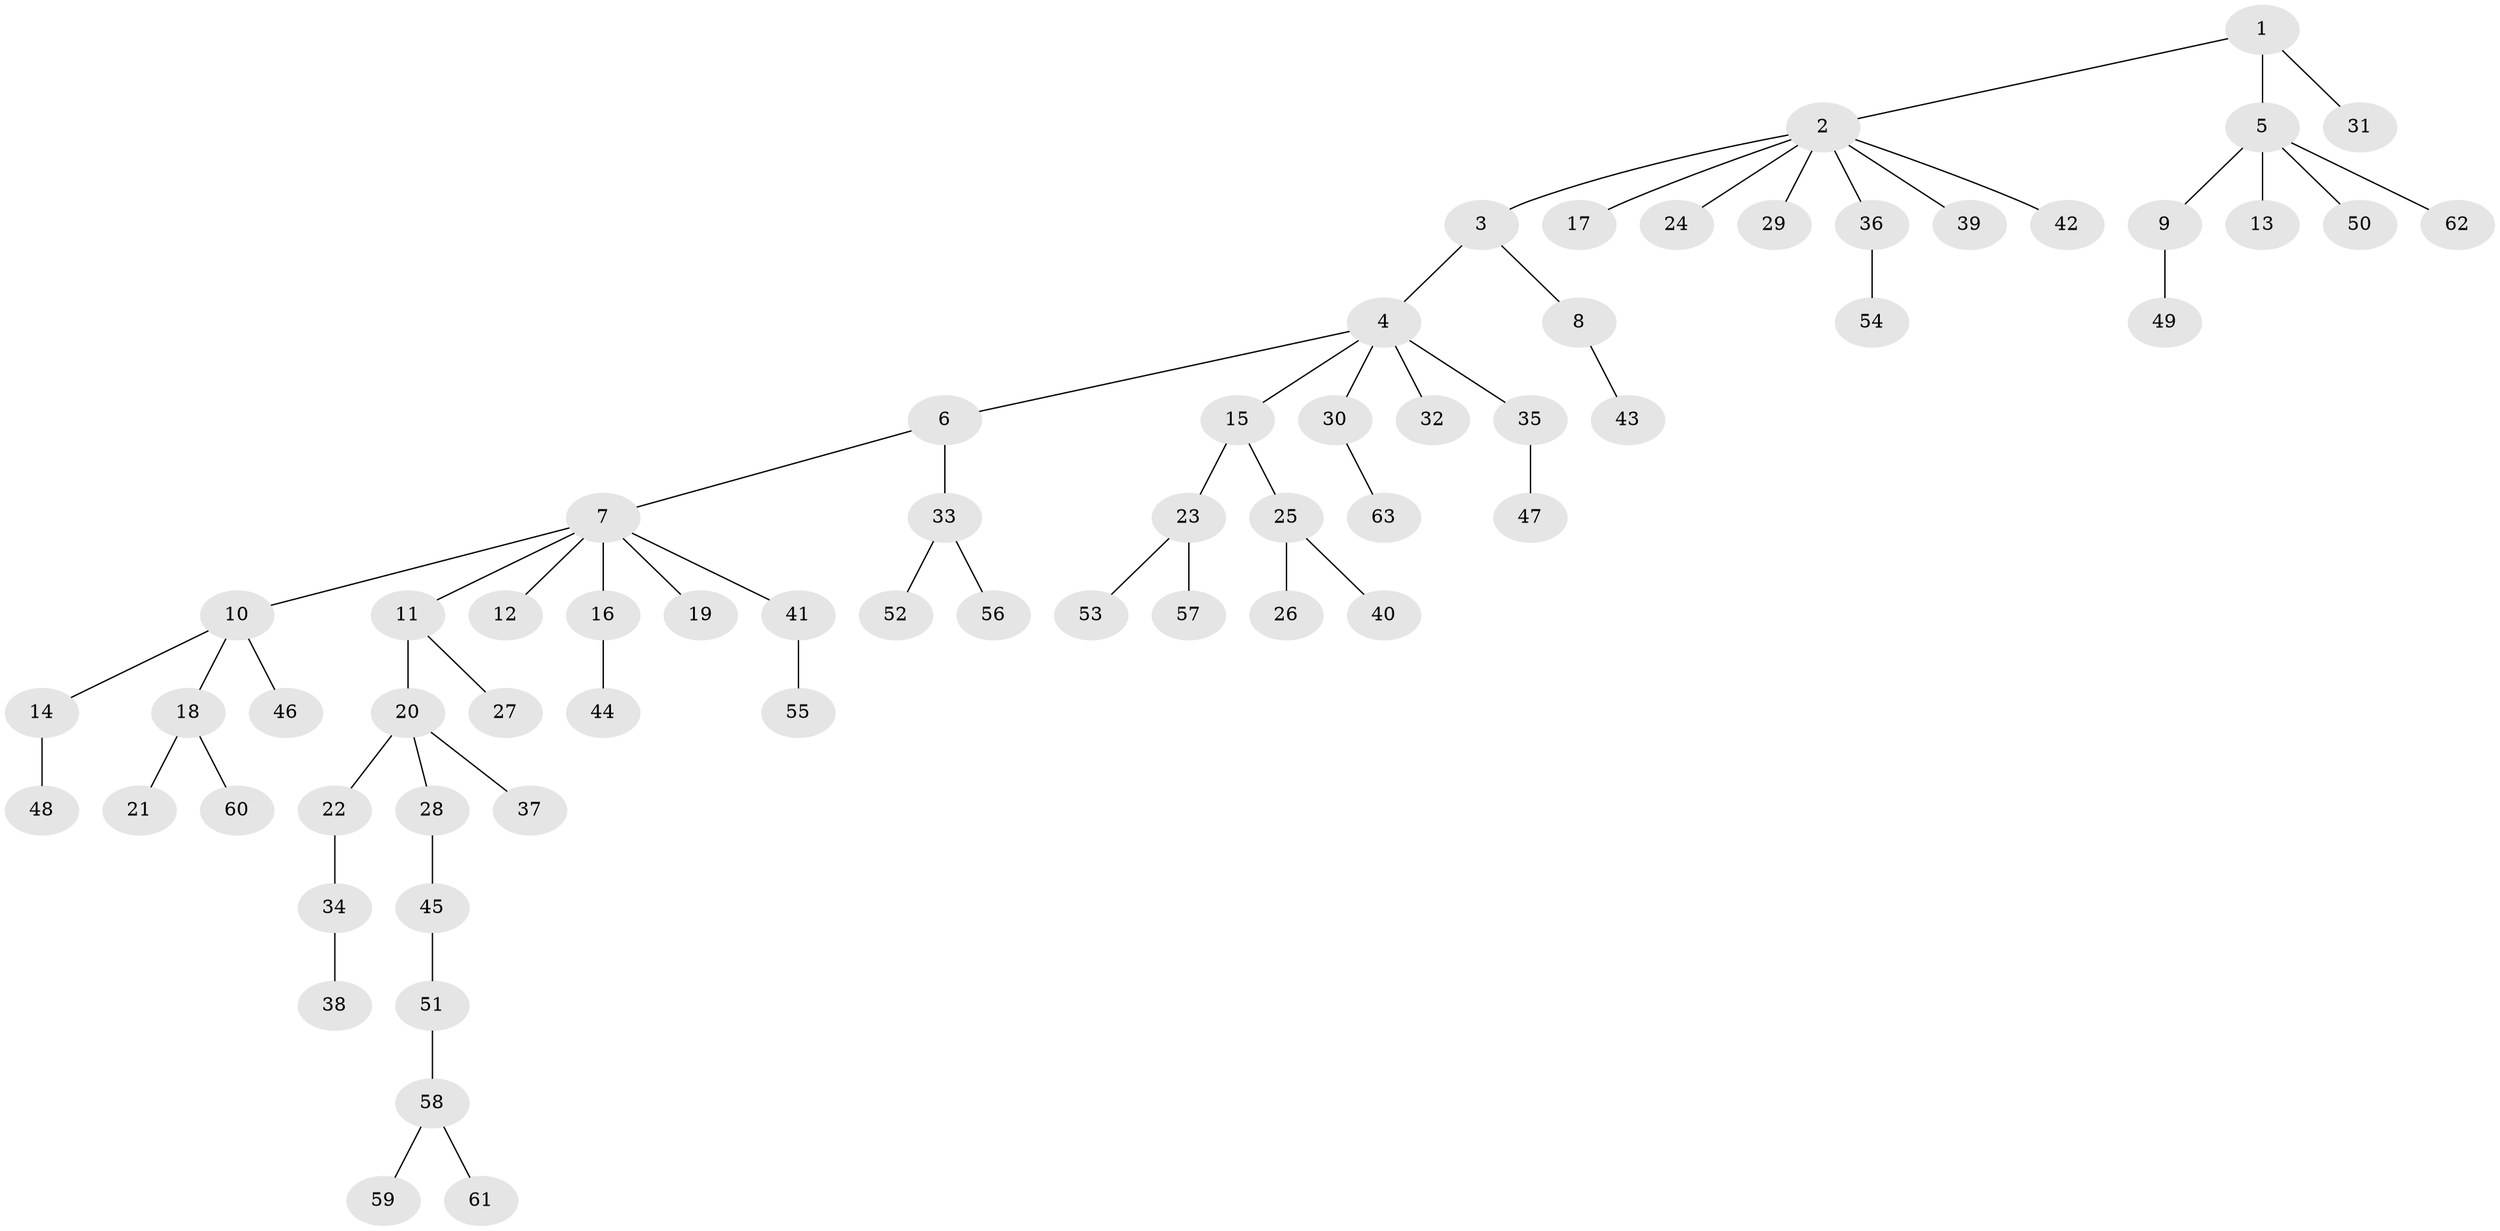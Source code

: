 // coarse degree distribution, {1: 0.84, 2: 0.08, 7: 0.04, 16: 0.04}
// Generated by graph-tools (version 1.1) at 2025/57/03/04/25 21:57:07]
// undirected, 63 vertices, 62 edges
graph export_dot {
graph [start="1"]
  node [color=gray90,style=filled];
  1;
  2;
  3;
  4;
  5;
  6;
  7;
  8;
  9;
  10;
  11;
  12;
  13;
  14;
  15;
  16;
  17;
  18;
  19;
  20;
  21;
  22;
  23;
  24;
  25;
  26;
  27;
  28;
  29;
  30;
  31;
  32;
  33;
  34;
  35;
  36;
  37;
  38;
  39;
  40;
  41;
  42;
  43;
  44;
  45;
  46;
  47;
  48;
  49;
  50;
  51;
  52;
  53;
  54;
  55;
  56;
  57;
  58;
  59;
  60;
  61;
  62;
  63;
  1 -- 2;
  1 -- 5;
  1 -- 31;
  2 -- 3;
  2 -- 17;
  2 -- 24;
  2 -- 29;
  2 -- 36;
  2 -- 39;
  2 -- 42;
  3 -- 4;
  3 -- 8;
  4 -- 6;
  4 -- 15;
  4 -- 30;
  4 -- 32;
  4 -- 35;
  5 -- 9;
  5 -- 13;
  5 -- 50;
  5 -- 62;
  6 -- 7;
  6 -- 33;
  7 -- 10;
  7 -- 11;
  7 -- 12;
  7 -- 16;
  7 -- 19;
  7 -- 41;
  8 -- 43;
  9 -- 49;
  10 -- 14;
  10 -- 18;
  10 -- 46;
  11 -- 20;
  11 -- 27;
  14 -- 48;
  15 -- 23;
  15 -- 25;
  16 -- 44;
  18 -- 21;
  18 -- 60;
  20 -- 22;
  20 -- 28;
  20 -- 37;
  22 -- 34;
  23 -- 53;
  23 -- 57;
  25 -- 26;
  25 -- 40;
  28 -- 45;
  30 -- 63;
  33 -- 52;
  33 -- 56;
  34 -- 38;
  35 -- 47;
  36 -- 54;
  41 -- 55;
  45 -- 51;
  51 -- 58;
  58 -- 59;
  58 -- 61;
}
